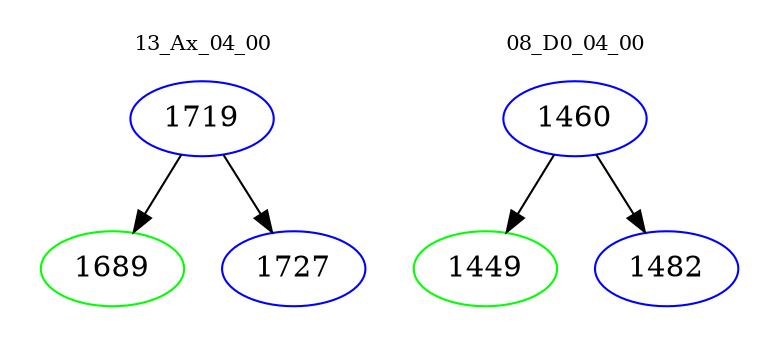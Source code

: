 digraph{
subgraph cluster_0 {
color = white
label = "13_Ax_04_00";
fontsize=10;
T0_1719 [label="1719", color="blue"]
T0_1719 -> T0_1689 [color="black"]
T0_1689 [label="1689", color="green"]
T0_1719 -> T0_1727 [color="black"]
T0_1727 [label="1727", color="blue"]
}
subgraph cluster_1 {
color = white
label = "08_D0_04_00";
fontsize=10;
T1_1460 [label="1460", color="blue"]
T1_1460 -> T1_1449 [color="black"]
T1_1449 [label="1449", color="green"]
T1_1460 -> T1_1482 [color="black"]
T1_1482 [label="1482", color="blue"]
}
}
